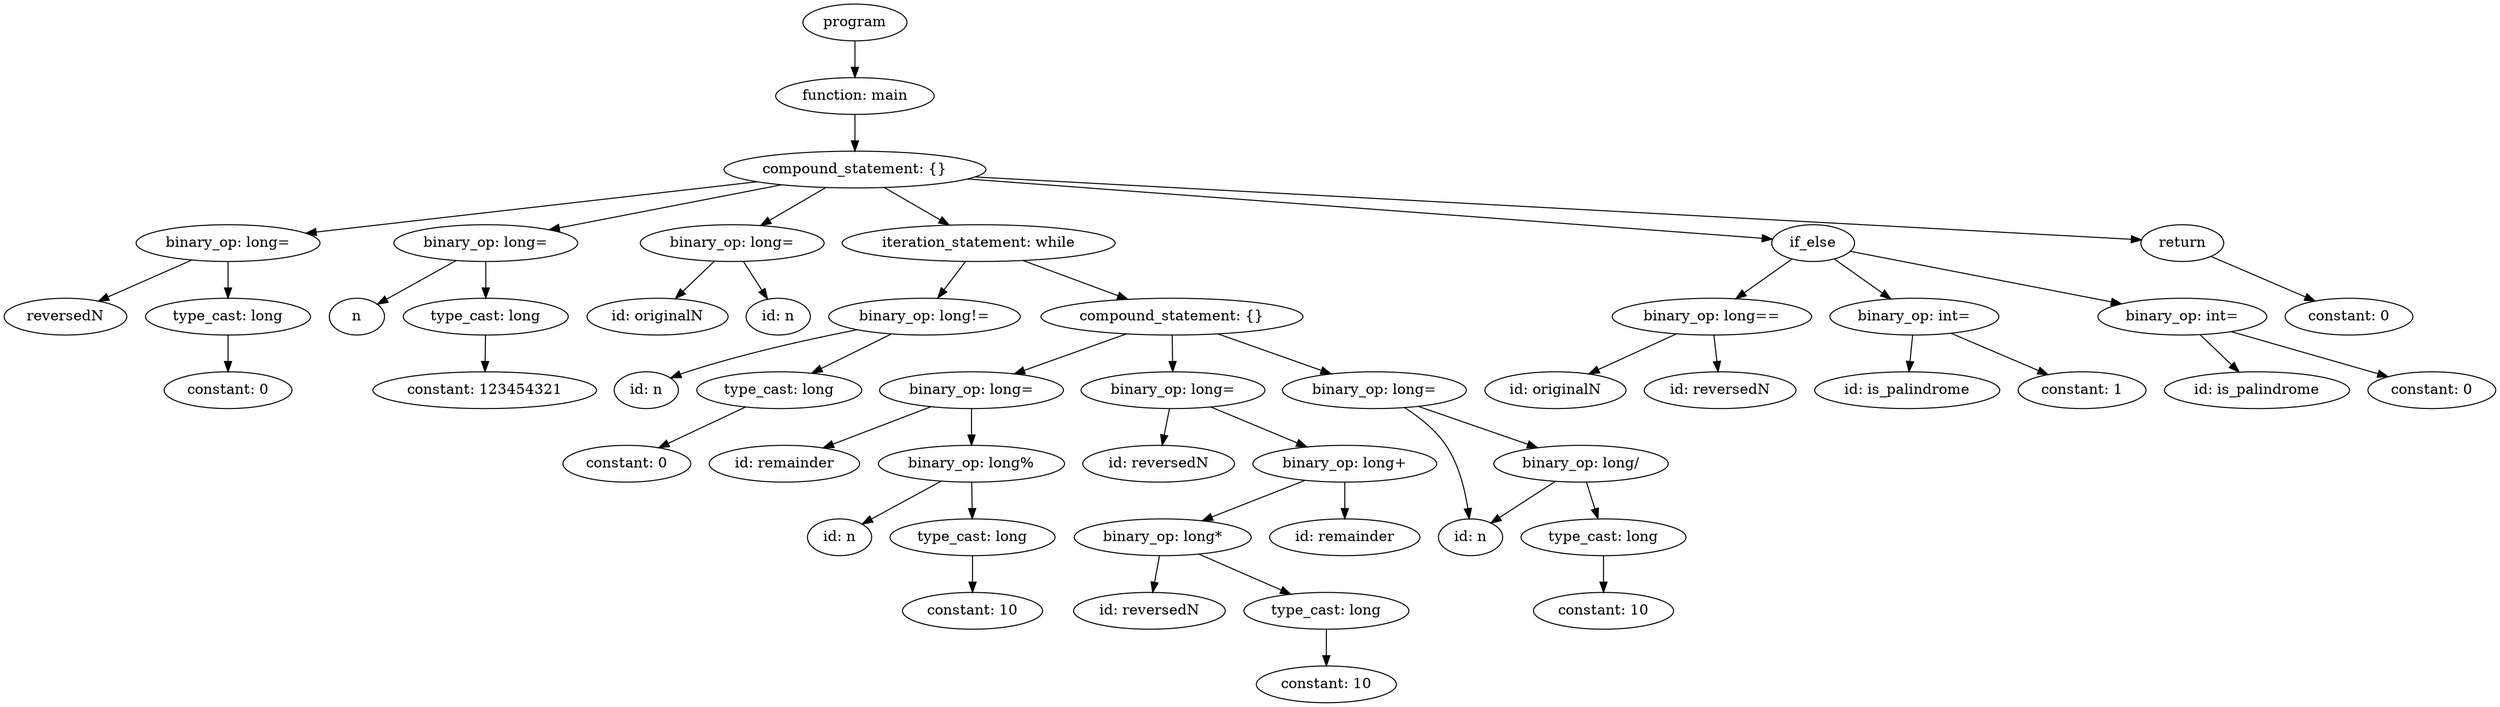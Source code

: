strict digraph "" {
	graph [bb="0,0,2436.5,684"];
	node [label="\N"];
	64	[height=0.5,
		label=program,
		pos="832,666",
		width=1.4082];
	63	[height=0.5,
		label="function: main",
		pos="832,594",
		width=2.1528];
	64 -> 63	[pos="e,832,612.1 832,647.7 832,639.98 832,630.71 832,622.11"];
	62	[height=0.5,
		label="compound_statement: {}",
		pos="832,522",
		width=3.5566];
	63 -> 62	[pos="e,832,540.1 832,575.7 832,567.98 832,558.71 832,550.11"];
	8	[height=0.5,
		label="binary_op: long=",
		pos="219,450",
		width=2.4914];
	62 -> 8	[pos="e,295.15,459.7 735.88,510.02 617.64,496.52 418.68,473.8 305.19,460.84"];
	18	[height=0.5,
		label="binary_op: long=",
		pos="471,450",
		width=2.4914];
	62 -> 18	[pos="e,532.99,463.02 760.25,507.09 697.2,494.86 605.94,477.17 542.87,464.94"];
	21	[height=0.5,
		label="binary_op: long=",
		pos="712,450",
		width=2.4914];
	62 -> 21	[pos="e,739.82,467.23 803.56,504.41 787.15,494.84 766.34,482.7 748.71,472.42"];
	46	[height=0.5,
		label="iteration_statement: while",
		pos="953,450",
		width=3.7011];
	62 -> 46	[pos="e,924.11,467.71 860.68,504.41 876.98,494.98 897.6,483.05 915.21,472.86"];
	59	[height=0.5,
		label=if_else,
		pos="1769,450",
		width=1.125];
	62 -> 59	[pos="e,1729.1,453.98 942.24,512.76 1145.9,497.55 1573.4,465.61 1719.1,454.73"];
	61	[height=0.5,
		label=return,
		pos="2130,450",
		width=1.125];
	62 -> 61	[pos="e,2090.1,453.18 949.25,514.73 1134,504.83 1504.1,484.99 1818,468 1910.4,463 2018.2,457.11 2079.9,453.74"];
	5	[height=0.5,
		label=reversedN,
		pos="60,378",
		width=1.6667];
	8 -> 5	[pos="e,92.321,393.23 183.32,433.29 159.12,422.64 127.06,408.52 101.69,397.35"];
	7	[height=0.5,
		label="type_cast: long",
		pos="219,378",
		width=2.2387];
	8 -> 7	[pos="e,219,396.1 219,431.7 219,423.98 219,414.71 219,406.11"];
	15	[height=0.5,
		label=n,
		pos="345,378",
		width=0.75];
	18 -> 15	[pos="e,365.14,390.19 442.09,432.94 421.68,421.6 394.43,406.46 374,395.11"];
	17	[height=0.5,
		label="type_cast: long",
		pos="471,378",
		width=2.2387];
	18 -> 17	[pos="e,471,396.1 471,431.7 471,423.98 471,414.71 471,406.11"];
	19	[height=0.5,
		label="id: originalN",
		pos="639,378",
		width=1.9167];
	21 -> 19	[pos="e,656.51,395.79 694.33,432.05 685.18,423.28 673.86,412.43 663.85,402.83"];
	20	[height=0.5,
		label="id: n",
		pos="757,378",
		width=0.86659];
	21 -> 20	[pos="e,746.52,395.31 722.89,432.05 728.33,423.59 735.02,413.19 741.03,403.84"];
	25	[height=0.5,
		label="binary_op: long!=",
		pos="900,378",
		width=2.5998];
	46 -> 25	[pos="e,913.08,396.28 940.17,432.05 933.88,423.75 926.18,413.58 919.21,404.38"];
	45	[height=0.5,
		label="compound_statement: {}",
		pos="1142,378",
		width=3.5566];
	46 -> 45	[pos="e,1098.8,394.98 996.36,432.94 1024,422.71 1059.9,409.4 1089.2,398.56"];
	52	[height=0.5,
		label="binary_op: long==",
		pos="1670,378",
		width=2.7083];
	59 -> 52	[pos="e,1693.4,395.54 1748,434.15 1734.6,424.69 1717,412.25 1701.9,401.58"];
	55	[height=0.5,
		label="binary_op: int=",
		pos="1868,378",
		width=2.2929];
	59 -> 55	[pos="e,1845,395.29 1790,434.15 1803.5,424.63 1821.2,412.08 1836.4,401.36"];
	58	[height=0.5,
		label="binary_op: int=",
		pos="2130,378",
		width=2.2929];
	59 -> 58	[pos="e,2070.5,390.53 1805.3,441.97 1864.8,430.42 1984.3,407.25 2060.5,392.47"];
	60	[height=0.5,
		label="constant: 0",
		pos="2293,378",
		width=1.7361];
	61 -> 60	[pos="e,2259.7,393.29 2158,436.97 2183.4,426.08 2221.1,409.88 2250.2,397.38"];
	6	[height=0.5,
		label="constant: 0",
		pos="219,306",
		width=1.7361];
	7 -> 6	[pos="e,219,324.1 219,359.7 219,351.98 219,342.71 219,334.11"];
	16	[height=0.5,
		label="constant: 123454321",
		pos="470,306",
		width=3.0331];
	17 -> 16	[pos="e,470.24,324.1 470.75,359.7 470.64,351.98 470.51,342.71 470.39,334.11"];
	22	[height=0.5,
		label="id: n",
		pos="628,306",
		width=0.86659];
	25 -> 22	[pos="e,651.85,317.95 834.16,365.19 787.25,356 723.03,341.82 668,324 665.76,323.27 663.47,322.47 661.18,321.62"];
	24	[height=0.5,
		label="type_cast: long",
		pos="758,306",
		width=2.2387];
	25 -> 24	[pos="e,789.94,322.74 867.42,360.94 847.07,350.91 820.7,337.91 798.95,327.19"];
	31	[height=0.5,
		label="binary_op: long=",
		pos="946,306",
		width=2.4914];
	45 -> 31	[pos="e,987.95,321.98 1097.5,361.12 1067.9,350.52 1028.8,336.56 997.73,325.47"];
	39	[height=0.5,
		label="binary_op: long=",
		pos="1143,306",
		width=2.4914];
	45 -> 39	[pos="e,1142.8,324.1 1142.2,359.7 1142.4,351.98 1142.5,342.71 1142.6,334.11"];
	44	[height=0.5,
		label="binary_op: long=",
		pos="1340,306",
		width=2.4914];
	45 -> 44	[pos="e,1297.6,321.98 1186.9,361.12 1217,350.48 1256.7,336.44 1288.2,325.33"];
	50	[height=0.5,
		label="id: originalN",
		pos="1517,306",
		width=1.9167];
	52 -> 50	[pos="e,1549.7,321.98 1635.3,361.12 1612.6,350.75 1582.9,337.17 1559,326.2"];
	51	[height=0.5,
		label="id: reversedN",
		pos="1678,306",
		width=2.0582];
	52 -> 51	[pos="e,1676,324.1 1672,359.7 1672.9,351.98 1673.9,342.71 1674.9,334.11"];
	53	[height=0.5,
		label="id: is_palindrome",
		pos="1861,306",
		width=2.5139];
	55 -> 53	[pos="e,1862.7,324.1 1866.3,359.7 1865.5,351.98 1864.6,342.71 1863.7,334.11"];
	54	[height=0.5,
		label="constant: 1",
		pos="2032,306",
		width=1.7361];
	55 -> 54	[pos="e,1998.6,321.25 1904,361.64 1929.1,350.92 1962.7,336.57 1989.2,325.27"];
	56	[height=0.5,
		label="id: is_palindrome",
		pos="2203,306",
		width=2.5139];
	58 -> 56	[pos="e,2185.5,323.79 2147.7,360.05 2156.8,351.28 2168.1,340.43 2178.1,330.83"];
	57	[height=0.5,
		label="constant: 0",
		pos="2374,306",
		width=1.7361];
	58 -> 57	[pos="e,2331.1,319.31 2177.9,363.25 2219.2,351.4 2278.8,334.3 2321.5,322.07"];
	23	[height=0.5,
		label="constant: 0",
		pos="609,234",
		width=1.7361];
	24 -> 23	[pos="e,640.19,249.65 724.93,289.46 702.6,278.98 673,265.07 649.29,253.93"];
	26	[height=0.5,
		label="id: remainder",
		pos="763,234",
		width=2.0417];
	31 -> 26	[pos="e,801.07,249.56 906.29,289.81 878.12,279.03 840.18,264.52 810.42,253.14"];
	30	[height=0.5,
		label="binary_op: long%",
		pos="946,234",
		width=2.5278];
	31 -> 30	[pos="e,946,252.1 946,287.7 946,279.98 946,270.71 946,262.11"];
	32	[height=0.5,
		label="id: reversedN",
		pos="1129,234",
		width=2.0582];
	39 -> 32	[pos="e,1132.4,252.1 1139.5,287.7 1138,279.98 1136.1,270.71 1134.4,262.11"];
	38	[height=0.5,
		label="binary_op: long+",
		pos="1311,234",
		width=2.4914];
	39 -> 38	[pos="e,1273.8,250.49 1180.3,289.46 1205.1,279.13 1237.8,265.48 1264.4,254.43"];
	40	[height=0.5,
		label="id: n",
		pos="1434,162",
		width=0.86659];
	44 -> 40	[pos="e,1432.7,180.1 1369.6,288.86 1383.8,279.76 1399.8,267.17 1410,252 1422.5,233.5 1428.5,208.75 1431.4,190.05"];
	43	[height=0.5,
		label="binary_op: long/",
		pos="1542,234",
		width=2.3651];
	44 -> 43	[pos="e,1499.6,249.7 1382.8,290.15 1414.1,279.31 1456.8,264.54 1490,253.01"];
	27	[height=0.5,
		label="id: n",
		pos="817,162",
		width=0.86659];
	30 -> 27	[pos="e,839.21,175.05 916.4,216.94 896.02,205.88 868.98,191.21 848.25,179.96"];
	29	[height=0.5,
		label="type_cast: long",
		pos="947,162",
		width=2.2387];
	30 -> 29	[pos="e,946.76,180.1 946.25,215.7 946.36,207.98 946.49,198.71 946.61,190.11"];
	36	[height=0.5,
		label="binary_op: long*",
		pos="1133,162",
		width=2.4028];
	38 -> 36	[pos="e,1171.7,178.21 1271.9,217.64 1245.2,207.12 1209.5,193.09 1181,181.89"];
	37	[height=0.5,
		label="id: remainder",
		pos="1311,162",
		width=2.0417];
	38 -> 37	[pos="e,1311,180.1 1311,215.7 1311,207.98 1311,198.71 1311,190.11"];
	43 -> 40	[pos="e,1453.9,175.88 1517,216.76 1500.6,206.17 1479.2,192.32 1462.3,181.33"];
	42	[height=0.5,
		label="type_cast: long",
		pos="1564,162",
		width=2.2387];
	43 -> 42	[pos="e,1558.6,180.1 1547.4,215.7 1549.9,207.9 1552.8,198.51 1555.6,189.83"];
	28	[height=0.5,
		label="constant: 10",
		pos="947,90",
		width=1.8957];
	29 -> 28	[pos="e,947,108.1 947,143.7 947,135.98 947,126.71 947,118.11"];
	33	[height=0.5,
		label="id: reversedN",
		pos="1120,90",
		width=2.0582];
	36 -> 33	[pos="e,1123.2,108.1 1129.8,143.7 1128.4,135.98 1126.6,126.71 1125,118.11"];
	35	[height=0.5,
		label="type_cast: long",
		pos="1293,90",
		width=2.2387];
	36 -> 35	[pos="e,1258.1,106.25 1168.5,145.46 1192.2,135.11 1223.5,121.42 1248.8,110.35"];
	41	[height=0.5,
		label="constant: 10",
		pos="1564,90",
		width=1.8957];
	42 -> 41	[pos="e,1564,108.1 1564,143.7 1564,135.98 1564,126.71 1564,118.11"];
	34	[height=0.5,
		label="constant: 10",
		pos="1293,18",
		width=1.8957];
	35 -> 34	[pos="e,1293,36.104 1293,71.697 1293,63.983 1293,54.712 1293,46.112"];
}
